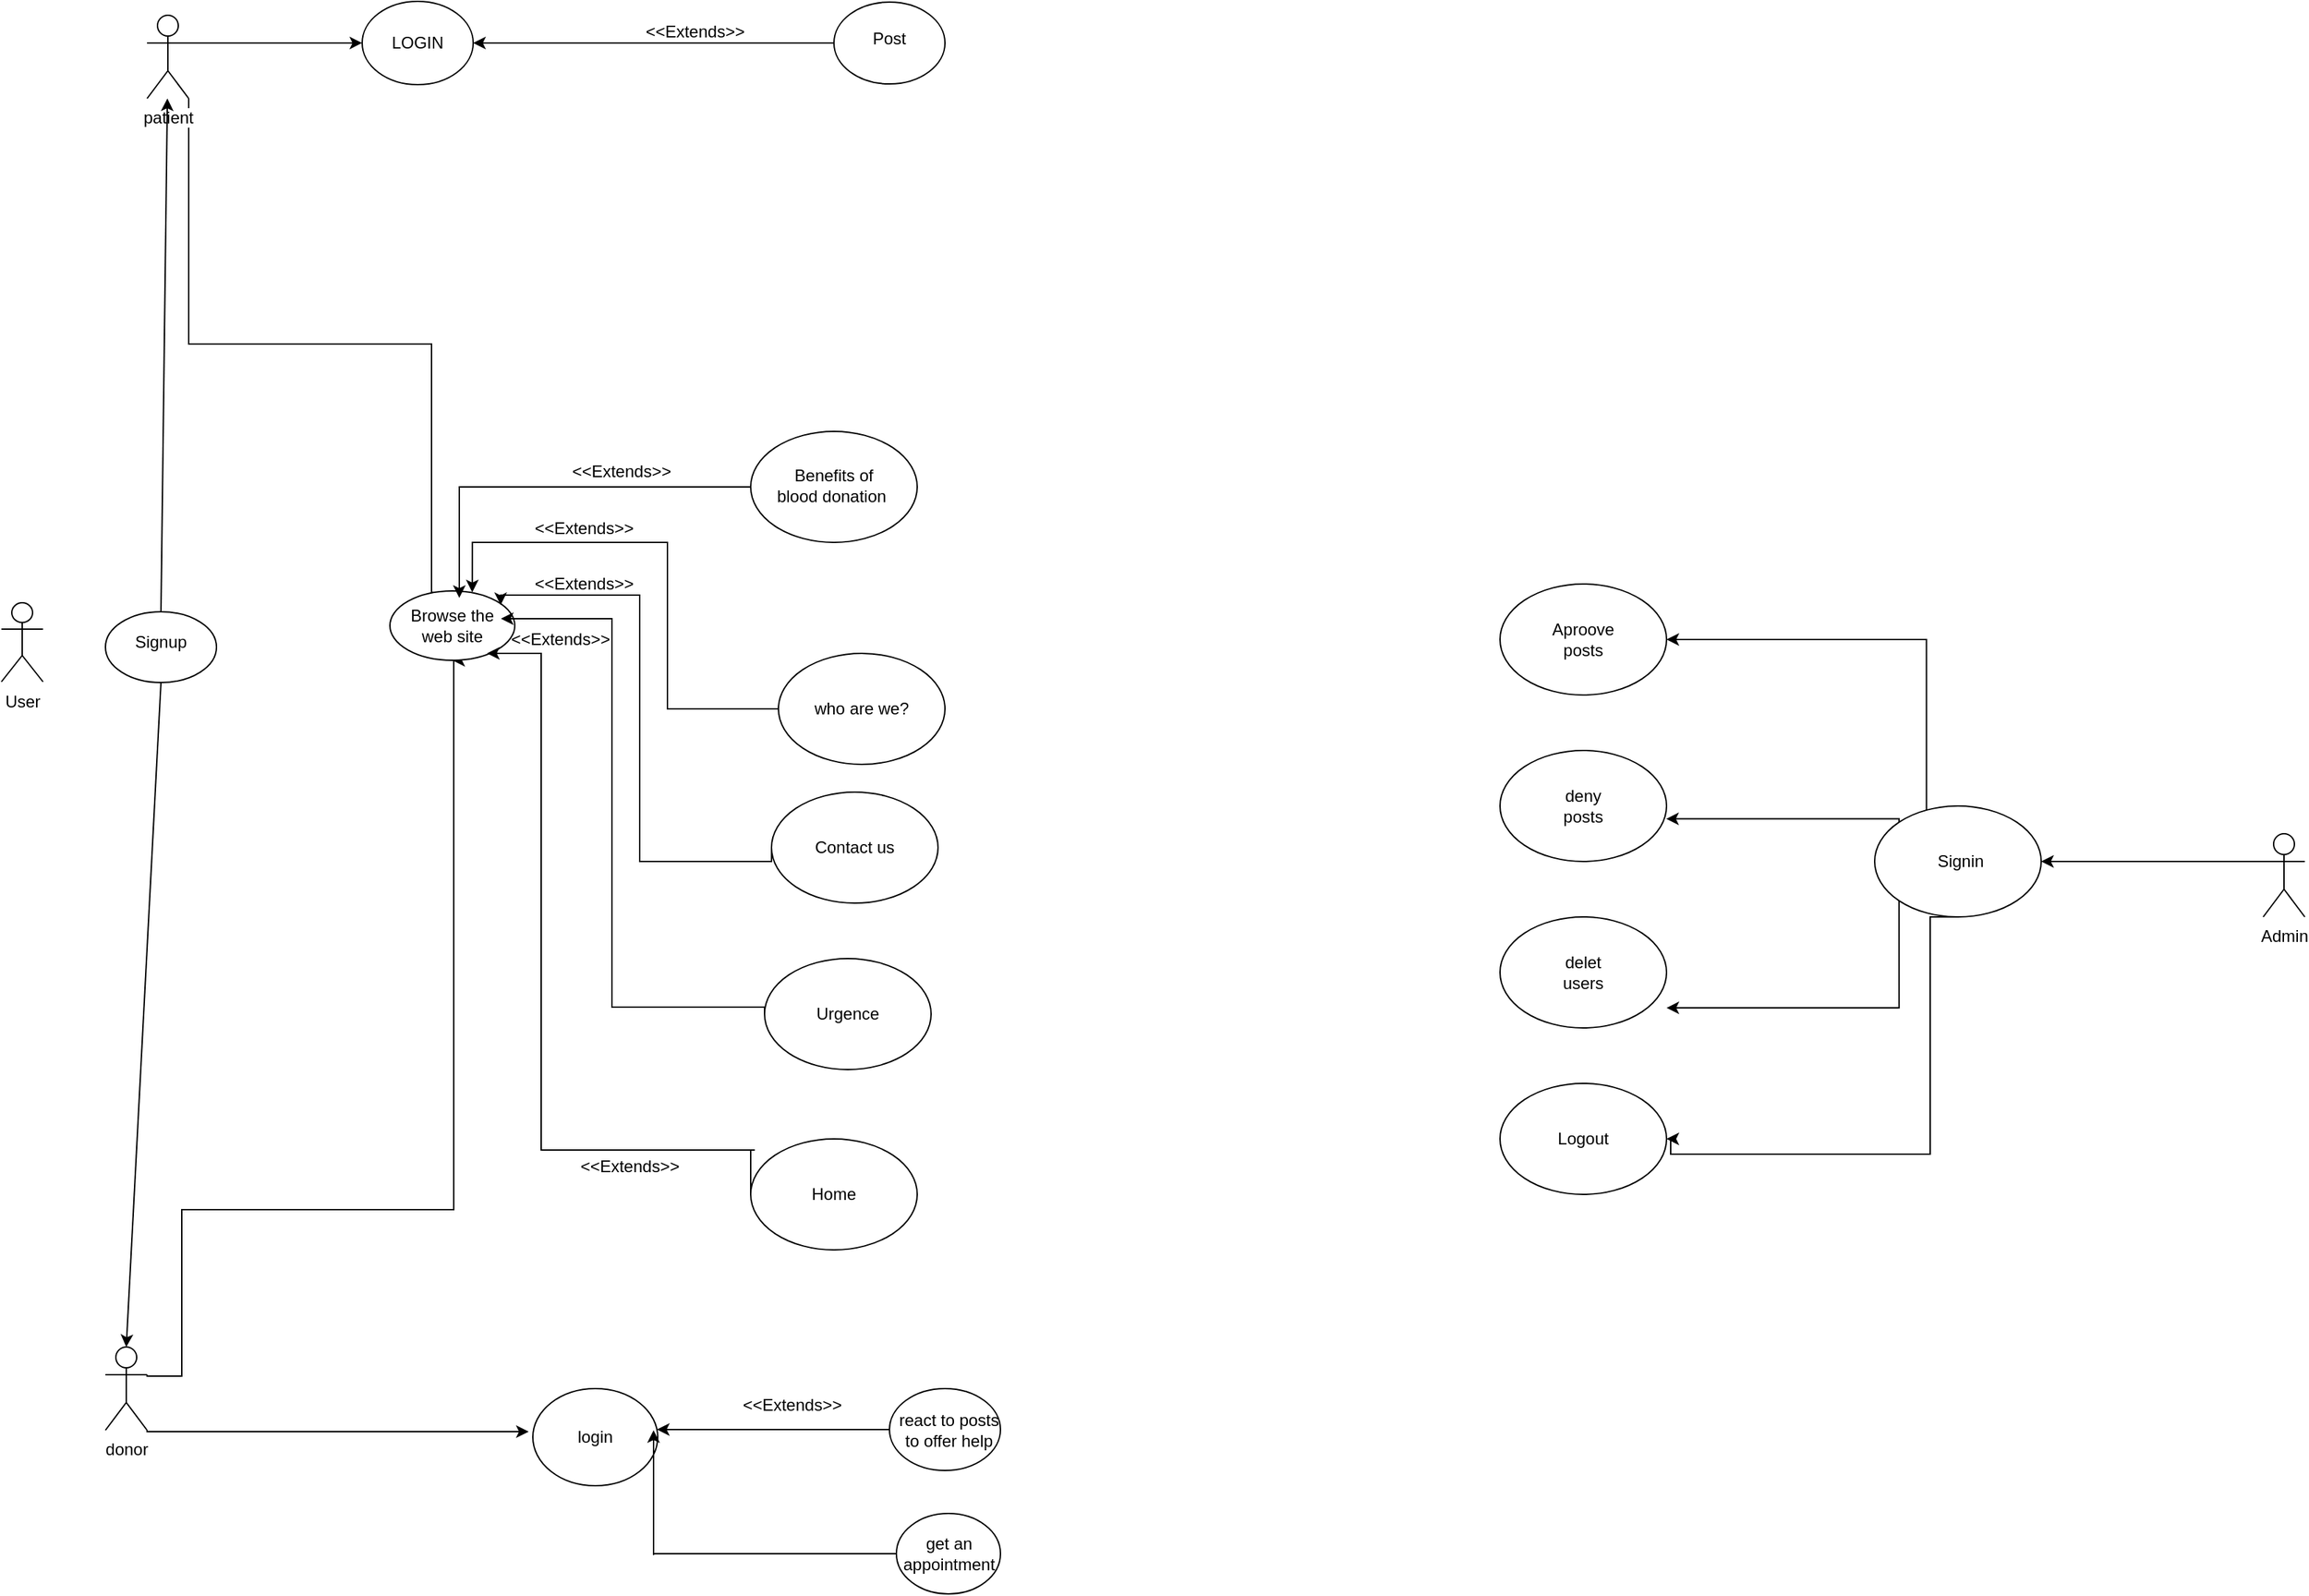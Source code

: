 <mxfile version="12.2.4" pages="1"><diagram id="mT6ADCBKl6qYSQt41E24" name="Page-1"><mxGraphModel dx="1700" dy="1815" grid="1" gridSize="10" guides="1" tooltips="1" connect="1" arrows="1" fold="1" page="1" pageScale="1" pageWidth="827" pageHeight="1169" math="0" shadow="0"><root><mxCell id="0"/><mxCell id="1" parent="0"/><mxCell id="40" style="edgeStyle=orthogonalEdgeStyle;rounded=0;orthogonalLoop=1;jettySize=auto;html=1;exitX=0;exitY=0.333;exitDx=0;exitDy=0;exitPerimeter=0;entryX=1;entryY=0.5;entryDx=0;entryDy=0;" parent="1" source="2" target="41" edge="1"><mxGeometry relative="1" as="geometry"><mxPoint x="1440" y="311.333" as="targetPoint"/></mxGeometry></mxCell><mxCell id="2" value="Admin" style="shape=umlActor;verticalLabelPosition=bottom;labelBackgroundColor=#ffffff;verticalAlign=top;html=1;outlineConnect=0;" parent="1" vertex="1"><mxGeometry x="1600" y="490" width="30" height="60" as="geometry"/></mxCell><mxCell id="10" style="edgeStyle=orthogonalEdgeStyle;rounded=0;orthogonalLoop=1;jettySize=auto;html=1;exitX=1;exitY=0.333;exitDx=0;exitDy=0;exitPerimeter=0;entryX=0.5;entryY=1;entryDx=0;entryDy=0;" parent="1" source="3" target="7" edge="1"><mxGeometry relative="1" as="geometry"><Array as="points"><mxPoint x="75" y="881"/><mxPoint x="100" y="881"/><mxPoint x="100" y="761"/><mxPoint x="296" y="761"/></Array></mxGeometry></mxCell><mxCell id="34" style="edgeStyle=orthogonalEdgeStyle;rounded=0;orthogonalLoop=1;jettySize=auto;html=1;exitX=1;exitY=1;exitDx=0;exitDy=0;exitPerimeter=0;" parent="1" source="3" edge="1"><mxGeometry relative="1" as="geometry"><mxPoint x="350" y="921" as="targetPoint"/><Array as="points"><mxPoint x="260" y="921"/><mxPoint x="260" y="921"/></Array></mxGeometry></mxCell><mxCell id="3" value="donor" style="shape=umlActor;verticalLabelPosition=bottom;labelBackgroundColor=#ffffff;verticalAlign=top;html=1;outlineConnect=0;" parent="1" vertex="1"><mxGeometry x="45" y="860" width="30" height="60" as="geometry"/></mxCell><mxCell id="11" style="edgeStyle=orthogonalEdgeStyle;rounded=0;orthogonalLoop=1;jettySize=auto;html=1;exitX=1;exitY=1;exitDx=0;exitDy=0;exitPerimeter=0;entryX=0.5;entryY=0;entryDx=0;entryDy=0;" parent="1" source="4" target="7" edge="1"><mxGeometry relative="1" as="geometry"><Array as="points"><mxPoint x="105" y="137"/><mxPoint x="280" y="137"/><mxPoint x="280" y="316"/></Array></mxGeometry></mxCell><mxCell id="28" style="edgeStyle=orthogonalEdgeStyle;rounded=0;orthogonalLoop=1;jettySize=auto;html=1;exitX=1;exitY=0.333;exitDx=0;exitDy=0;exitPerimeter=0;" parent="1" source="4" target="29" edge="1"><mxGeometry relative="1" as="geometry"><mxPoint x="240" y="40" as="targetPoint"/></mxGeometry></mxCell><mxCell id="4" value="patient" style="shape=umlActor;verticalLabelPosition=bottom;labelBackgroundColor=#ffffff;verticalAlign=top;html=1;outlineConnect=0;" parent="1" vertex="1"><mxGeometry x="75" y="-100" width="30" height="60" as="geometry"/></mxCell><mxCell id="7" value="" style="ellipse;whiteSpace=wrap;html=1;" parent="1" vertex="1"><mxGeometry x="250" y="315" width="90" height="50" as="geometry"/></mxCell><mxCell id="12" value="Browse the web site" style="text;html=1;strokeColor=none;fillColor=none;align=center;verticalAlign=middle;whiteSpace=wrap;rounded=0;" parent="1" vertex="1"><mxGeometry x="260" y="330" width="70" height="20" as="geometry"/></mxCell><mxCell id="26" style="edgeStyle=orthogonalEdgeStyle;rounded=0;orthogonalLoop=1;jettySize=auto;html=1;exitX=0;exitY=0.5;exitDx=0;exitDy=0;entryX=0.705;entryY=-0.7;entryDx=0;entryDy=0;entryPerimeter=0;" parent="1" source="16" target="12" edge="1"><mxGeometry relative="1" as="geometry"><Array as="points"><mxPoint x="450" y="280"/><mxPoint x="310" y="280"/></Array></mxGeometry></mxCell><mxCell id="16" value="" style="ellipse;whiteSpace=wrap;html=1;" parent="1" vertex="1"><mxGeometry x="530" y="360" width="120" height="80" as="geometry"/></mxCell><mxCell id="27" style="edgeStyle=orthogonalEdgeStyle;rounded=0;orthogonalLoop=1;jettySize=auto;html=1;exitX=0;exitY=0.5;exitDx=0;exitDy=0;" parent="1" source="17" edge="1"><mxGeometry relative="1" as="geometry"><mxPoint x="300" y="320" as="targetPoint"/><Array as="points"><mxPoint x="300" y="240"/><mxPoint x="300" y="320"/></Array></mxGeometry></mxCell><mxCell id="17" value="" style="ellipse;whiteSpace=wrap;html=1;" parent="1" vertex="1"><mxGeometry x="510" y="200" width="120" height="80" as="geometry"/></mxCell><mxCell id="25" style="edgeStyle=orthogonalEdgeStyle;rounded=0;orthogonalLoop=1;jettySize=auto;html=1;exitX=0;exitY=0.5;exitDx=0;exitDy=0;entryX=0.887;entryY=0.203;entryDx=0;entryDy=0;entryPerimeter=0;" parent="1" source="18" target="7" edge="1"><mxGeometry relative="1" as="geometry"><Array as="points"><mxPoint x="525" y="510"/><mxPoint x="430" y="510"/><mxPoint x="430" y="318"/><mxPoint x="330" y="318"/></Array></mxGeometry></mxCell><mxCell id="18" value="&lt;span style=&quot;color: rgba(0 , 0 , 0 , 0) ; font-family: monospace ; font-size: 0px&quot;&gt;%3CmxGraphModel%3E%3Croot%3E%3CmxCell%20id%3D%220%22%2F%3E%3CmxCell%20id%3D%221%22%20parent%3D%220%22%2F%3E%3CmxCell%20id%3D%222%22%20value%3D%22%22%20style%3D%22ellipse%3BwhiteSpace%3Dwrap%3Bhtml%3D1%3B%22%20vertex%3D%221%22%20parent%3D%221%22%3E%3CmxGeometry%20x%3D%22400%22%20y%3D%22190%22%20width%3D%22120%22%20height%3D%2280%22%20as%3D%22geometry%22%2F%3E%3C%2FmxCell%3E%3C%2Froot%3E%3C%2FmxGraphModel%3E&lt;/span&gt;&lt;span style=&quot;color: rgba(0 , 0 , 0 , 0) ; font-family: monospace ; font-size: 0px ; white-space: nowrap&quot;&gt;%3CmxGraphModel%3E%3Croot%3E%3CmxCell%20id%3D%220%22%2F%3E%3CmxCell%20id%3D%221%22%20parent%3D%220%22%2F%3E%3CmxCell%20id%3D%222%22%20value%3D%22%22%20style%3D%22ellipse%3BwhiteSpace%3Dwrap%3Bhtml%3D1%3B%22%20vertex%3D%221%22%20parent%3D%221%22%3E%3CmxGeometry%20x%3D%22400%22%20y%3D%22190%22%20width%3D%22120%22%20height%3D%2280%22%20as%3D%22geometry%22%2F%3E%3C%2FmxCell%3E%3C%2Froot%3E%3C%2FmxGraphModel%3E&lt;/span&gt;" style="ellipse;whiteSpace=wrap;html=1;" parent="1" vertex="1"><mxGeometry x="525" y="460" width="120" height="80" as="geometry"/></mxCell><mxCell id="24" style="edgeStyle=orthogonalEdgeStyle;rounded=0;orthogonalLoop=1;jettySize=auto;html=1;exitX=0;exitY=0.5;exitDx=0;exitDy=0;entryX=1;entryY=0.25;entryDx=0;entryDy=0;" parent="1" source="19" target="12" edge="1"><mxGeometry relative="1" as="geometry"><Array as="points"><mxPoint x="410" y="615"/><mxPoint x="410" y="335"/></Array></mxGeometry></mxCell><mxCell id="19" value="" style="ellipse;whiteSpace=wrap;html=1;" parent="1" vertex="1"><mxGeometry x="520" y="580" width="120" height="80" as="geometry"/></mxCell><mxCell id="23" style="edgeStyle=orthogonalEdgeStyle;rounded=0;orthogonalLoop=1;jettySize=auto;html=1;exitX=0;exitY=0.5;exitDx=0;exitDy=0;" parent="1" source="20" edge="1"><mxGeometry relative="1" as="geometry"><mxPoint x="320" y="360" as="targetPoint"/><Array as="points"><mxPoint x="513" y="718"/><mxPoint x="359" y="718"/><mxPoint x="359" y="358"/></Array></mxGeometry></mxCell><mxCell id="20" value="" style="ellipse;whiteSpace=wrap;html=1;" parent="1" vertex="1"><mxGeometry x="510" y="710" width="120" height="80" as="geometry"/></mxCell><mxCell id="29" value="" style="ellipse;whiteSpace=wrap;html=1;direction=south;" parent="1" vertex="1"><mxGeometry x="230" y="-110" width="80" height="60" as="geometry"/></mxCell><mxCell id="33" style="edgeStyle=orthogonalEdgeStyle;rounded=0;orthogonalLoop=1;jettySize=auto;html=1;exitX=0;exitY=0.5;exitDx=0;exitDy=0;entryX=0.5;entryY=0;entryDx=0;entryDy=0;" parent="1" source="31" target="29" edge="1"><mxGeometry relative="1" as="geometry"/></mxCell><mxCell id="31" value="" style="ellipse;whiteSpace=wrap;html=1;" parent="1" vertex="1"><mxGeometry x="570" y="-109.5" width="80" height="59" as="geometry"/></mxCell><mxCell id="35" value="" style="ellipse;whiteSpace=wrap;html=1;" parent="1" vertex="1"><mxGeometry x="353" y="890" width="90" height="70" as="geometry"/></mxCell><mxCell id="37" style="edgeStyle=orthogonalEdgeStyle;rounded=0;orthogonalLoop=1;jettySize=auto;html=1;exitX=0;exitY=0.5;exitDx=0;exitDy=0;" parent="1" source="36" target="35" edge="1"><mxGeometry relative="1" as="geometry"><mxPoint x="470" y="919" as="targetPoint"/><Array as="points"><mxPoint x="470" y="919"/><mxPoint x="470" y="919"/></Array></mxGeometry></mxCell><mxCell id="36" value="" style="ellipse;whiteSpace=wrap;html=1;" parent="1" vertex="1"><mxGeometry x="610" y="890" width="80" height="59" as="geometry"/></mxCell><mxCell id="50" style="edgeStyle=orthogonalEdgeStyle;rounded=0;orthogonalLoop=1;jettySize=auto;html=1;exitX=0.311;exitY=0.063;exitDx=0;exitDy=0;entryX=1;entryY=0.5;entryDx=0;entryDy=0;exitPerimeter=0;" parent="1" source="41" target="44" edge="1"><mxGeometry relative="1" as="geometry"><Array as="points"><mxPoint x="1357" y="350"/></Array></mxGeometry></mxCell><mxCell id="51" style="edgeStyle=orthogonalEdgeStyle;rounded=0;orthogonalLoop=1;jettySize=auto;html=1;exitX=0;exitY=0;exitDx=0;exitDy=0;entryX=0.998;entryY=0.616;entryDx=0;entryDy=0;entryPerimeter=0;" parent="1" source="41" target="45" edge="1"><mxGeometry relative="1" as="geometry"><Array as="points"><mxPoint x="1338" y="480"/></Array></mxGeometry></mxCell><mxCell id="52" style="edgeStyle=orthogonalEdgeStyle;rounded=0;orthogonalLoop=1;jettySize=auto;html=1;exitX=0;exitY=1;exitDx=0;exitDy=0;entryX=1;entryY=0.819;entryDx=0;entryDy=0;entryPerimeter=0;" parent="1" source="41" target="46" edge="1"><mxGeometry relative="1" as="geometry"><Array as="points"><mxPoint x="1338" y="616"/></Array></mxGeometry></mxCell><mxCell id="53" style="edgeStyle=orthogonalEdgeStyle;rounded=0;orthogonalLoop=1;jettySize=auto;html=1;exitX=0.5;exitY=1;exitDx=0;exitDy=0;entryX=1;entryY=0.5;entryDx=0;entryDy=0;" parent="1" source="41" target="47" edge="1"><mxGeometry relative="1" as="geometry"><Array as="points"><mxPoint x="1360" y="550"/><mxPoint x="1360" y="721"/><mxPoint x="1173" y="721"/><mxPoint x="1173" y="710"/></Array></mxGeometry></mxCell><mxCell id="41" value="" style="ellipse;whiteSpace=wrap;html=1;" parent="1" vertex="1"><mxGeometry x="1320" y="470" width="120" height="80" as="geometry"/></mxCell><mxCell id="44" value="" style="ellipse;whiteSpace=wrap;html=1;" parent="1" vertex="1"><mxGeometry x="1050" y="310" width="120" height="80" as="geometry"/></mxCell><mxCell id="45" value="" style="ellipse;whiteSpace=wrap;html=1;" parent="1" vertex="1"><mxGeometry x="1050" y="430" width="120" height="80" as="geometry"/></mxCell><mxCell id="46" value="" style="ellipse;whiteSpace=wrap;html=1;" parent="1" vertex="1"><mxGeometry x="1050" y="550" width="120" height="80" as="geometry"/></mxCell><mxCell id="47" value="" style="ellipse;whiteSpace=wrap;html=1;" parent="1" vertex="1"><mxGeometry x="1050" y="670" width="120" height="80" as="geometry"/></mxCell><mxCell id="55" value="LOGIN" style="text;html=1;strokeColor=none;fillColor=none;align=center;verticalAlign=middle;whiteSpace=wrap;rounded=0;" parent="1" vertex="1"><mxGeometry x="239" y="-90" width="62" height="20" as="geometry"/></mxCell><mxCell id="56" value="Post" style="text;html=1;strokeColor=none;fillColor=none;align=center;verticalAlign=middle;whiteSpace=wrap;rounded=0;" parent="1" vertex="1"><mxGeometry x="570" y="-93.5" width="80" height="20" as="geometry"/></mxCell><mxCell id="57" value="Benefits of blood donation&amp;nbsp;" style="text;html=1;strokeColor=none;fillColor=none;align=center;verticalAlign=middle;whiteSpace=wrap;rounded=0;" parent="1" vertex="1"><mxGeometry x="525" y="229" width="90" height="20" as="geometry"/></mxCell><mxCell id="58" value="who are we?" style="text;html=1;strokeColor=none;fillColor=none;align=center;verticalAlign=middle;whiteSpace=wrap;rounded=0;" parent="1" vertex="1"><mxGeometry x="550" y="390" width="80" height="20" as="geometry"/></mxCell><mxCell id="59" value="Signin" style="text;html=1;strokeColor=none;fillColor=none;align=center;verticalAlign=middle;whiteSpace=wrap;rounded=0;" parent="1" vertex="1"><mxGeometry x="1362" y="495" width="40" height="30" as="geometry"/></mxCell><mxCell id="60" value="Urgence" style="text;html=1;strokeColor=none;fillColor=none;align=center;verticalAlign=middle;whiteSpace=wrap;rounded=0;" parent="1" vertex="1"><mxGeometry x="545" y="610" width="70" height="20" as="geometry"/></mxCell><mxCell id="61" value="Logout" style="text;html=1;strokeColor=none;fillColor=none;align=center;verticalAlign=middle;whiteSpace=wrap;rounded=0;" parent="1" vertex="1"><mxGeometry x="1090" y="700" width="40" height="20" as="geometry"/></mxCell><mxCell id="62" value="login" style="text;html=1;strokeColor=none;fillColor=none;align=center;verticalAlign=middle;whiteSpace=wrap;rounded=0;" parent="1" vertex="1"><mxGeometry x="362" y="915" width="72" height="20" as="geometry"/></mxCell><mxCell id="63" value="react to posts to offer help" style="text;html=1;strokeColor=none;fillColor=none;align=center;verticalAlign=middle;whiteSpace=wrap;rounded=0;" parent="1" vertex="1"><mxGeometry x="612.5" y="909.5" width="80" height="20" as="geometry"/></mxCell><mxCell id="64" value="Aproove posts" style="text;html=1;strokeColor=none;fillColor=none;align=center;verticalAlign=middle;whiteSpace=wrap;rounded=0;" parent="1" vertex="1"><mxGeometry x="1090" y="340" width="40" height="20" as="geometry"/></mxCell><mxCell id="66" value="deny posts" style="text;html=1;strokeColor=none;fillColor=none;align=center;verticalAlign=middle;whiteSpace=wrap;rounded=0;" parent="1" vertex="1"><mxGeometry x="1090" y="460" width="40" height="20" as="geometry"/></mxCell><mxCell id="68" value="delet users" style="text;html=1;strokeColor=none;fillColor=none;align=center;verticalAlign=middle;whiteSpace=wrap;rounded=0;" parent="1" vertex="1"><mxGeometry x="1090" y="580" width="40" height="20" as="geometry"/></mxCell><mxCell id="76" value="&amp;lt;&amp;lt;Extends&amp;gt;&amp;gt;" style="text;html=1;strokeColor=none;fillColor=none;align=center;verticalAlign=middle;whiteSpace=wrap;rounded=0;" parent="1" vertex="1"><mxGeometry x="450" y="-98.5" width="40" height="20" as="geometry"/></mxCell><mxCell id="77" value="&amp;lt;&amp;lt;Extends&amp;gt;&amp;gt;" style="text;html=1;strokeColor=none;fillColor=none;align=center;verticalAlign=middle;whiteSpace=wrap;rounded=0;" parent="1" vertex="1"><mxGeometry x="397" y="219" width="40" height="20" as="geometry"/></mxCell><mxCell id="78" value="&amp;lt;&amp;lt;Extends&amp;gt;&amp;gt;" style="text;html=1;strokeColor=none;fillColor=none;align=center;verticalAlign=middle;whiteSpace=wrap;rounded=0;" parent="1" vertex="1"><mxGeometry x="370" y="260" width="40" height="20" as="geometry"/></mxCell><mxCell id="80" value="&amp;lt;&amp;lt;Extends&amp;gt;&amp;gt;" style="text;html=1;strokeColor=none;fillColor=none;align=center;verticalAlign=middle;whiteSpace=wrap;rounded=0;" parent="1" vertex="1"><mxGeometry x="370" y="300" width="40" height="20" as="geometry"/></mxCell><mxCell id="83" value="&amp;lt;&amp;lt;Extends&amp;gt;&amp;gt;" style="text;html=1;strokeColor=none;fillColor=none;align=center;verticalAlign=middle;whiteSpace=wrap;rounded=0;" parent="1" vertex="1"><mxGeometry x="353" y="340" width="40" height="20" as="geometry"/></mxCell><mxCell id="84" value="&amp;lt;&amp;lt;Extends&amp;gt;&amp;gt;" style="text;html=1;strokeColor=none;fillColor=none;align=center;verticalAlign=middle;whiteSpace=wrap;rounded=0;" parent="1" vertex="1"><mxGeometry x="403" y="720" width="40" height="20" as="geometry"/></mxCell><mxCell id="94" value="Contact us" style="text;html=1;strokeColor=none;fillColor=none;align=center;verticalAlign=middle;whiteSpace=wrap;rounded=0;" parent="1" vertex="1"><mxGeometry x="550" y="490" width="70" height="20" as="geometry"/></mxCell><mxCell id="96" value="Home" style="text;html=1;strokeColor=none;fillColor=none;align=center;verticalAlign=middle;whiteSpace=wrap;rounded=0;" parent="1" vertex="1"><mxGeometry x="535" y="740" width="70" height="20" as="geometry"/></mxCell><mxCell id="98" value="" style="ellipse;whiteSpace=wrap;html=1;" parent="1" vertex="1"><mxGeometry x="615" y="980" width="75" height="58" as="geometry"/></mxCell><mxCell id="99" value="get an appointment" style="text;html=1;strokeColor=none;fillColor=none;align=center;verticalAlign=middle;whiteSpace=wrap;rounded=0;" parent="1" vertex="1"><mxGeometry x="632.5" y="999" width="40" height="20" as="geometry"/></mxCell><mxCell id="101" style="edgeStyle=orthogonalEdgeStyle;rounded=0;orthogonalLoop=1;jettySize=auto;html=1;exitX=0;exitY=0.5;exitDx=0;exitDy=0;" parent="1" source="98" edge="1"><mxGeometry relative="1" as="geometry"><mxPoint x="440" y="920" as="targetPoint"/><Array as="points"><mxPoint x="440" y="1010"/><mxPoint x="440" y="930"/></Array><mxPoint x="619.714" y="929.571" as="sourcePoint"/></mxGeometry></mxCell><mxCell id="102" value="&amp;lt;&amp;lt;Extends&amp;gt;&amp;gt;" style="text;html=1;strokeColor=none;fillColor=none;align=center;verticalAlign=middle;whiteSpace=wrap;rounded=0;" parent="1" vertex="1"><mxGeometry x="520" y="892" width="40" height="20" as="geometry"/></mxCell><mxCell id="103" value="User" style="shape=umlActor;verticalLabelPosition=bottom;labelBackgroundColor=#ffffff;verticalAlign=top;html=1;outlineConnect=0;" parent="1" vertex="1"><mxGeometry x="-30" y="323.5" width="30" height="57" as="geometry"/></mxCell><mxCell id="104" value="" style="endArrow=classic;html=1;entryX=0.5;entryY=0;entryDx=0;entryDy=0;entryPerimeter=0;exitX=0.5;exitY=1;exitDx=0;exitDy=0;" parent="1" source="106" target="3" edge="1"><mxGeometry width="50" height="50" relative="1" as="geometry"><mxPoint x="80" y="400" as="sourcePoint"/><mxPoint x="170" y="520" as="targetPoint"/></mxGeometry></mxCell><mxCell id="105" value="" style="endArrow=classic;html=1;exitX=0.5;exitY=0;exitDx=0;exitDy=0;" parent="1" source="106" target="4" edge="1"><mxGeometry width="50" height="50" relative="1" as="geometry"><mxPoint x="80" y="310" as="sourcePoint"/><mxPoint x="80" y="1060" as="targetPoint"/></mxGeometry></mxCell><mxCell id="106" value="" style="ellipse;whiteSpace=wrap;html=1;" parent="1" vertex="1"><mxGeometry x="45" y="330" width="80" height="51" as="geometry"/></mxCell><mxCell id="108" value="Signup" style="text;html=1;strokeColor=none;fillColor=none;align=center;verticalAlign=middle;whiteSpace=wrap;rounded=0;" parent="1" vertex="1"><mxGeometry x="65" y="342" width="40" height="20" as="geometry"/></mxCell></root></mxGraphModel></diagram></mxfile>